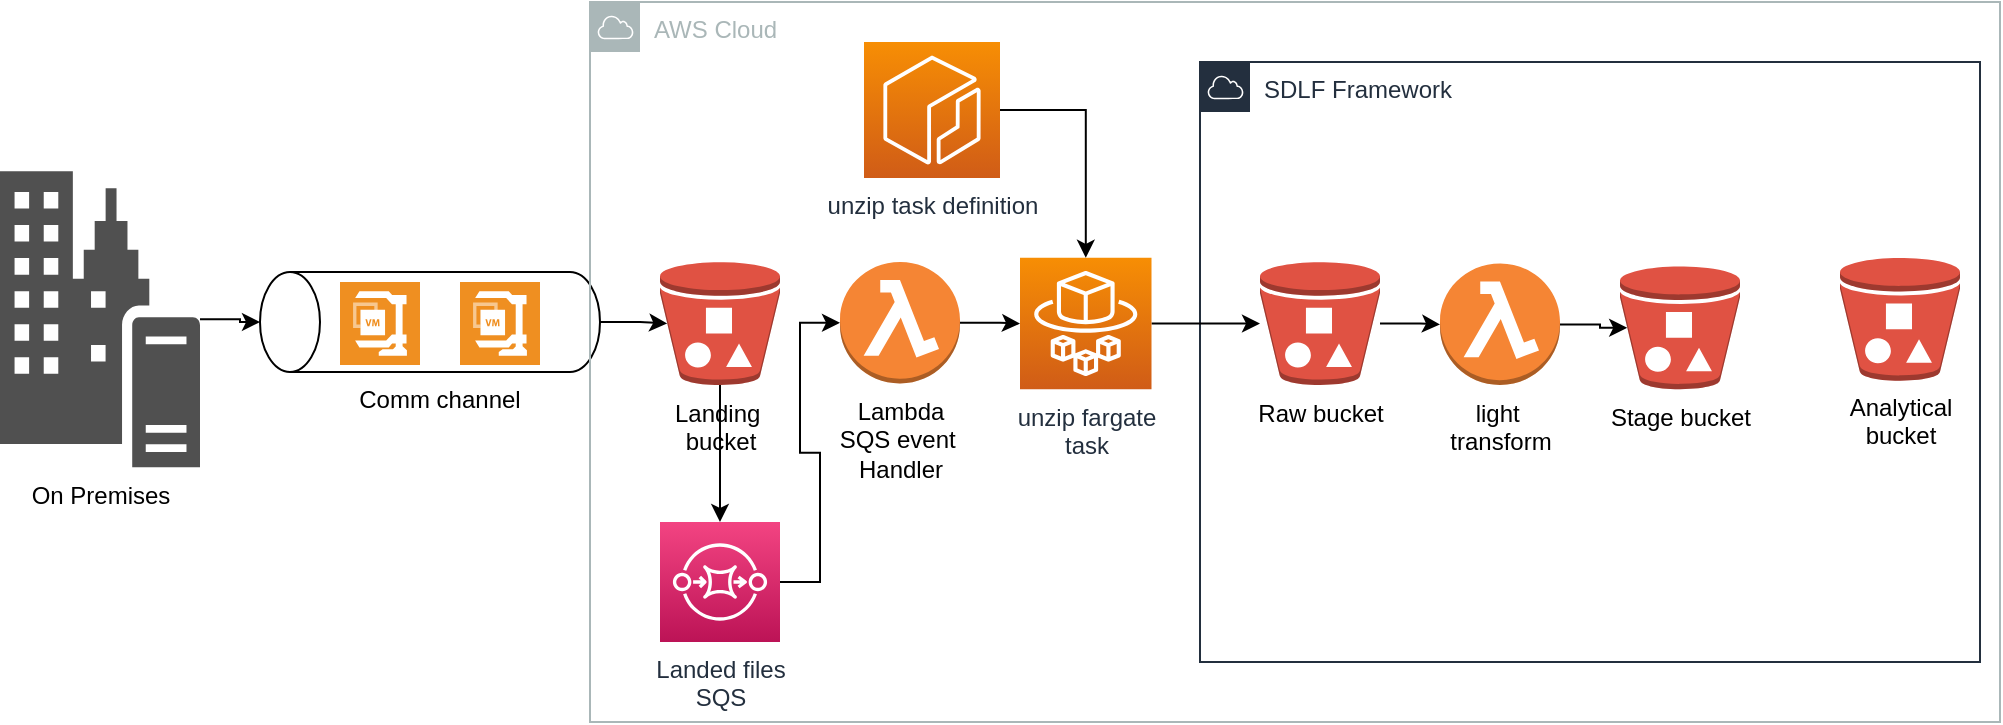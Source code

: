 <mxfile version="13.6.2" type="device"><diagram id="Q732wtZnhYAAQyVHKXkR" name="Page-1"><mxGraphModel dx="946" dy="608" grid="1" gridSize="10" guides="1" tooltips="1" connect="1" arrows="1" fold="1" page="1" pageScale="1" pageWidth="1100" pageHeight="850" math="0" shadow="0"><root><mxCell id="0"/><mxCell id="1" parent="0"/><mxCell id="umDcmqs5YsNCkDuA0YjD-27" style="edgeStyle=orthogonalEdgeStyle;rounded=0;orthogonalLoop=1;jettySize=auto;html=1;entryX=0.06;entryY=0.5;entryDx=0;entryDy=0;entryPerimeter=0;" edge="1" parent="1" source="umDcmqs5YsNCkDuA0YjD-23" target="umDcmqs5YsNCkDuA0YjD-2"><mxGeometry relative="1" as="geometry"/></mxCell><mxCell id="umDcmqs5YsNCkDuA0YjD-23" value="" style="shape=cylinder2;whiteSpace=wrap;html=1;boundedLbl=1;backgroundOutline=1;size=15;rotation=-90;" vertex="1" parent="1"><mxGeometry x="240" y="205" width="50" height="170" as="geometry"/></mxCell><mxCell id="umDcmqs5YsNCkDuA0YjD-7" value="AWS Cloud" style="outlineConnect=0;gradientColor=none;html=1;whiteSpace=wrap;fontSize=12;fontStyle=0;shape=mxgraph.aws4.group;grIcon=mxgraph.aws4.group_aws_cloud;strokeColor=#AAB7B8;fillColor=none;verticalAlign=top;align=left;spacingLeft=30;fontColor=#AAB7B8;dashed=0;" vertex="1" parent="1"><mxGeometry x="345" y="130" width="705" height="360" as="geometry"/></mxCell><mxCell id="umDcmqs5YsNCkDuA0YjD-25" style="edgeStyle=orthogonalEdgeStyle;rounded=0;orthogonalLoop=1;jettySize=auto;html=1;" edge="1" parent="1" source="umDcmqs5YsNCkDuA0YjD-1" target="umDcmqs5YsNCkDuA0YjD-23"><mxGeometry relative="1" as="geometry"/></mxCell><mxCell id="umDcmqs5YsNCkDuA0YjD-1" value="On Premises" style="pointerEvents=1;shadow=0;dashed=0;html=1;strokeColor=none;fillColor=#505050;labelPosition=center;verticalLabelPosition=bottom;verticalAlign=top;outlineConnect=0;align=center;shape=mxgraph.office.servers.on_premises_server;" vertex="1" parent="1"><mxGeometry x="50" y="214.63" width="100" height="148" as="geometry"/></mxCell><mxCell id="umDcmqs5YsNCkDuA0YjD-39" style="edgeStyle=orthogonalEdgeStyle;rounded=0;orthogonalLoop=1;jettySize=auto;html=1;" edge="1" parent="1" source="umDcmqs5YsNCkDuA0YjD-2" target="umDcmqs5YsNCkDuA0YjD-38"><mxGeometry relative="1" as="geometry"/></mxCell><mxCell id="umDcmqs5YsNCkDuA0YjD-2" value="Landing&amp;nbsp;&lt;br&gt;bucket" style="outlineConnect=0;dashed=0;verticalLabelPosition=bottom;verticalAlign=top;align=center;html=1;shape=mxgraph.aws3.bucket_with_objects;fillColor=#E05243;gradientColor=none;" vertex="1" parent="1"><mxGeometry x="380" y="260" width="60" height="61.5" as="geometry"/></mxCell><mxCell id="umDcmqs5YsNCkDuA0YjD-5" value="" style="shadow=0;dashed=0;html=1;strokeColor=none;fillColor=#EF8F21;labelPosition=center;verticalLabelPosition=bottom;verticalAlign=top;align=center;outlineConnect=0;shape=mxgraph.veeam.2d.veeamzip;" vertex="1" parent="1"><mxGeometry x="220" y="270" width="40" height="41.5" as="geometry"/></mxCell><mxCell id="umDcmqs5YsNCkDuA0YjD-6" value="" style="shadow=0;dashed=0;html=1;strokeColor=none;fillColor=#EF8F21;labelPosition=center;verticalLabelPosition=bottom;verticalAlign=top;align=center;outlineConnect=0;shape=mxgraph.veeam.2d.veeamzip;" vertex="1" parent="1"><mxGeometry x="280" y="270" width="40" height="41.5" as="geometry"/></mxCell><mxCell id="umDcmqs5YsNCkDuA0YjD-8" value="SDLF Framework" style="points=[[0,0],[0.25,0],[0.5,0],[0.75,0],[1,0],[1,0.25],[1,0.5],[1,0.75],[1,1],[0.75,1],[0.5,1],[0.25,1],[0,1],[0,0.75],[0,0.5],[0,0.25]];outlineConnect=0;gradientColor=none;html=1;whiteSpace=wrap;fontSize=12;fontStyle=0;shape=mxgraph.aws4.group;grIcon=mxgraph.aws4.group_aws_cloud;strokeColor=#232F3E;fillColor=none;verticalAlign=top;align=left;spacingLeft=30;fontColor=#232F3E;dashed=0;" vertex="1" parent="1"><mxGeometry x="650" y="160" width="390" height="300" as="geometry"/></mxCell><mxCell id="umDcmqs5YsNCkDuA0YjD-17" style="edgeStyle=orthogonalEdgeStyle;rounded=0;orthogonalLoop=1;jettySize=auto;html=1;" edge="1" parent="1" source="umDcmqs5YsNCkDuA0YjD-14" target="umDcmqs5YsNCkDuA0YjD-15"><mxGeometry relative="1" as="geometry"/></mxCell><mxCell id="umDcmqs5YsNCkDuA0YjD-14" value="Lambda&lt;br&gt;SQS event&amp;nbsp;&lt;br&gt;Handler" style="outlineConnect=0;dashed=0;verticalLabelPosition=bottom;verticalAlign=top;align=center;html=1;shape=mxgraph.aws3.lambda_function;fillColor=#F58534;gradientColor=none;" vertex="1" parent="1"><mxGeometry x="470" y="260" width="60" height="60.75" as="geometry"/></mxCell><mxCell id="umDcmqs5YsNCkDuA0YjD-19" style="edgeStyle=orthogonalEdgeStyle;rounded=0;orthogonalLoop=1;jettySize=auto;html=1;" edge="1" parent="1" source="umDcmqs5YsNCkDuA0YjD-15" target="umDcmqs5YsNCkDuA0YjD-18"><mxGeometry relative="1" as="geometry"/></mxCell><mxCell id="umDcmqs5YsNCkDuA0YjD-15" value="unzip fargate&lt;br&gt;task" style="outlineConnect=0;fontColor=#232F3E;gradientColor=#F78E04;gradientDirection=north;fillColor=#D05C17;strokeColor=#ffffff;dashed=0;verticalLabelPosition=bottom;verticalAlign=top;align=center;html=1;fontSize=12;fontStyle=0;aspect=fixed;shape=mxgraph.aws4.resourceIcon;resIcon=mxgraph.aws4.fargate;" vertex="1" parent="1"><mxGeometry x="560" y="257.88" width="65.75" height="65.75" as="geometry"/></mxCell><mxCell id="umDcmqs5YsNCkDuA0YjD-34" style="edgeStyle=orthogonalEdgeStyle;rounded=0;orthogonalLoop=1;jettySize=auto;html=1;" edge="1" parent="1" source="umDcmqs5YsNCkDuA0YjD-18" target="umDcmqs5YsNCkDuA0YjD-32"><mxGeometry relative="1" as="geometry"/></mxCell><mxCell id="umDcmqs5YsNCkDuA0YjD-18" value="Raw bucket" style="outlineConnect=0;dashed=0;verticalLabelPosition=bottom;verticalAlign=top;align=center;html=1;shape=mxgraph.aws3.bucket_with_objects;fillColor=#E05243;gradientColor=none;" vertex="1" parent="1"><mxGeometry x="680" y="260" width="60" height="61.5" as="geometry"/></mxCell><mxCell id="umDcmqs5YsNCkDuA0YjD-21" style="edgeStyle=orthogonalEdgeStyle;rounded=0;orthogonalLoop=1;jettySize=auto;html=1;" edge="1" parent="1" source="umDcmqs5YsNCkDuA0YjD-20" target="umDcmqs5YsNCkDuA0YjD-15"><mxGeometry relative="1" as="geometry"/></mxCell><mxCell id="umDcmqs5YsNCkDuA0YjD-20" value="unzip task definition" style="outlineConnect=0;fontColor=#232F3E;gradientColor=#F78E04;gradientDirection=north;fillColor=#D05C17;strokeColor=#ffffff;dashed=0;verticalLabelPosition=bottom;verticalAlign=top;align=center;html=1;fontSize=12;fontStyle=0;aspect=fixed;shape=mxgraph.aws4.resourceIcon;resIcon=mxgraph.aws4.ecr;" vertex="1" parent="1"><mxGeometry x="482" y="150" width="68" height="68" as="geometry"/></mxCell><mxCell id="umDcmqs5YsNCkDuA0YjD-28" value="Comm channel" style="text;html=1;strokeColor=none;fillColor=none;align=center;verticalAlign=middle;whiteSpace=wrap;rounded=0;" vertex="1" parent="1"><mxGeometry x="220" y="319.38" width="100" height="20" as="geometry"/></mxCell><mxCell id="umDcmqs5YsNCkDuA0YjD-35" style="edgeStyle=orthogonalEdgeStyle;rounded=0;orthogonalLoop=1;jettySize=auto;html=1;entryX=0.06;entryY=0.5;entryDx=0;entryDy=0;entryPerimeter=0;" edge="1" parent="1" source="umDcmqs5YsNCkDuA0YjD-32" target="umDcmqs5YsNCkDuA0YjD-33"><mxGeometry relative="1" as="geometry"/></mxCell><mxCell id="umDcmqs5YsNCkDuA0YjD-32" value="light&amp;nbsp;&lt;br&gt;transform" style="outlineConnect=0;dashed=0;verticalLabelPosition=bottom;verticalAlign=top;align=center;html=1;shape=mxgraph.aws3.lambda_function;fillColor=#F58534;gradientColor=none;" vertex="1" parent="1"><mxGeometry x="770" y="260.75" width="60" height="60.75" as="geometry"/></mxCell><mxCell id="umDcmqs5YsNCkDuA0YjD-33" value="Stage bucket" style="outlineConnect=0;dashed=0;verticalLabelPosition=bottom;verticalAlign=top;align=center;html=1;shape=mxgraph.aws3.bucket_with_objects;fillColor=#E05243;gradientColor=none;" vertex="1" parent="1"><mxGeometry x="860" y="262.13" width="60" height="61.5" as="geometry"/></mxCell><mxCell id="umDcmqs5YsNCkDuA0YjD-36" value="Analytical&lt;br&gt;bucket" style="outlineConnect=0;dashed=0;verticalLabelPosition=bottom;verticalAlign=top;align=center;html=1;shape=mxgraph.aws3.bucket_with_objects;fillColor=#E05243;gradientColor=none;" vertex="1" parent="1"><mxGeometry x="970" y="257.88" width="60" height="61.5" as="geometry"/></mxCell><mxCell id="umDcmqs5YsNCkDuA0YjD-40" style="edgeStyle=orthogonalEdgeStyle;rounded=0;orthogonalLoop=1;jettySize=auto;html=1;entryX=0;entryY=0.5;entryDx=0;entryDy=0;entryPerimeter=0;" edge="1" parent="1" source="umDcmqs5YsNCkDuA0YjD-38" target="umDcmqs5YsNCkDuA0YjD-14"><mxGeometry relative="1" as="geometry"/></mxCell><mxCell id="umDcmqs5YsNCkDuA0YjD-38" value="Landed files&lt;br&gt;SQS" style="outlineConnect=0;fontColor=#232F3E;gradientColor=#F34482;gradientDirection=north;fillColor=#BC1356;strokeColor=#ffffff;dashed=0;verticalLabelPosition=bottom;verticalAlign=top;align=center;html=1;fontSize=12;fontStyle=0;aspect=fixed;shape=mxgraph.aws4.resourceIcon;resIcon=mxgraph.aws4.sqs;" vertex="1" parent="1"><mxGeometry x="380" y="390" width="60" height="60" as="geometry"/></mxCell></root></mxGraphModel></diagram></mxfile>